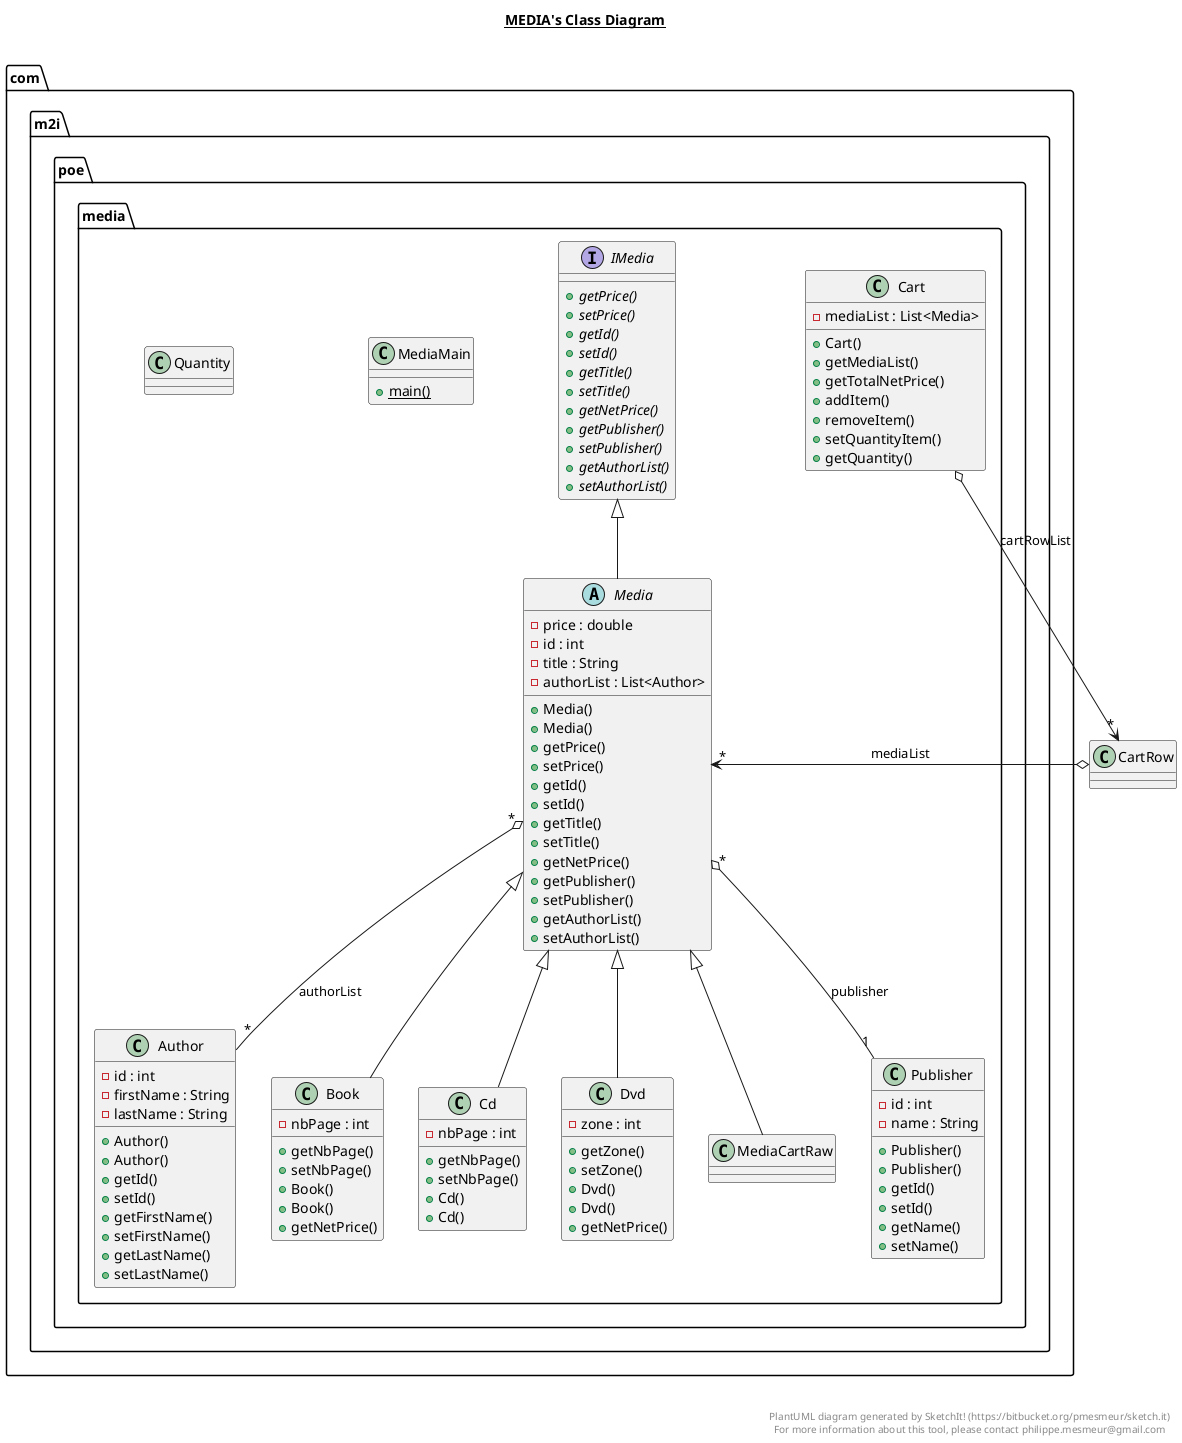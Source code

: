 @startuml

title __MEDIA's Class Diagram__\n

  package com.m2i.poe {
    package com.m2i.poe.media {
      class Author {
          - id : int
          - firstName : String
          - lastName : String
          + Author()
          + Author()
          + getId()
          + setId()
          + getFirstName()
          + setFirstName()
          + getLastName()
          + setLastName()
      }
    }
  }
  

  package com.m2i.poe {
    package com.m2i.poe.media {
      class Book {
          - nbPage : int
          + getNbPage()
          + setNbPage()
          + Book()
          + Book()
          + getNetPrice()
      }
    }
  }
  

  package com.m2i.poe {
    package com.m2i.poe.media {
      class Cart {
          - mediaList : List<Media>
          + Cart()
          + getMediaList()
          + getTotalNetPrice()
          + addItem()
          + removeItem()
          + setQuantityItem()
          + getQuantity()
      }
    }
  }
  

  package com.m2i.poe {
    package com.m2i.poe.media {
      class Cd {
          - nbPage : int
          + getNbPage()
          + setNbPage()
          + Cd()
          + Cd()
      }
    }
  }
  

  package com.m2i.poe {
    package com.m2i.poe.media {
      class Dvd {
          - zone : int
          + getZone()
          + setZone()
          + Dvd()
          + Dvd()
          + getNetPrice()
      }
    }
  }
  

  package com.m2i.poe {
    package com.m2i.poe.media {
      interface IMedia {
          {abstract} + getPrice()
          {abstract} + setPrice()
          {abstract} + getId()
          {abstract} + setId()
          {abstract} + getTitle()
          {abstract} + setTitle()
          {abstract} + getNetPrice()
          {abstract} + getPublisher()
          {abstract} + setPublisher()
          {abstract} + getAuthorList()
          {abstract} + setAuthorList()
      }
    }
  }
  

  package com.m2i.poe {
    package com.m2i.poe.media {
      abstract class Media {
          - price : double
          - id : int
          - title : String
          - authorList : List<Author>
          + Media()
          + Media()
          + getPrice()
          + setPrice()
          + getId()
          + setId()
          + getTitle()
          + setTitle()
          + getNetPrice()
          + getPublisher()
          + setPublisher()
          + getAuthorList()
          + setAuthorList()
      }
    }
  }
  

  package com.m2i.poe {
    package com.m2i.poe.media {
      class MediaCartRaw {
      }
    }
  }
  

  package com.m2i.poe {
    package com.m2i.poe.media {
      class MediaMain {
          {static} + main()
      }
    }
  }
  

  package com.m2i.poe {
    package com.m2i.poe.media {
      class Publisher {
          - id : int
          - name : String
          + Publisher()
          + Publisher()
          + getId()
          + setId()
          + getName()
          + setName()
      }
    }
  }
  

  package com.m2i.poe {
    package com.m2i.poe.media {
      class Quantity {
      }
    }
  }
  

  Book -up-|> Media
  Cd -up-|> Media
  Dvd -up-|> Media
  Media -up-|> IMedia
  Media "*" o-- "1" Publisher : publisher
  Media "*" o-- "*" Author: authorList
  Cart o--> "*" CartRow: cartRowList
  CartRow o--> "*" Media : mediaList
  MediaCartRaw -up-|> Media


right footer


PlantUML diagram generated by SketchIt! (https://bitbucket.org/pmesmeur/sketch.it)
For more information about this tool, please contact philippe.mesmeur@gmail.com
endfooter

@enduml
